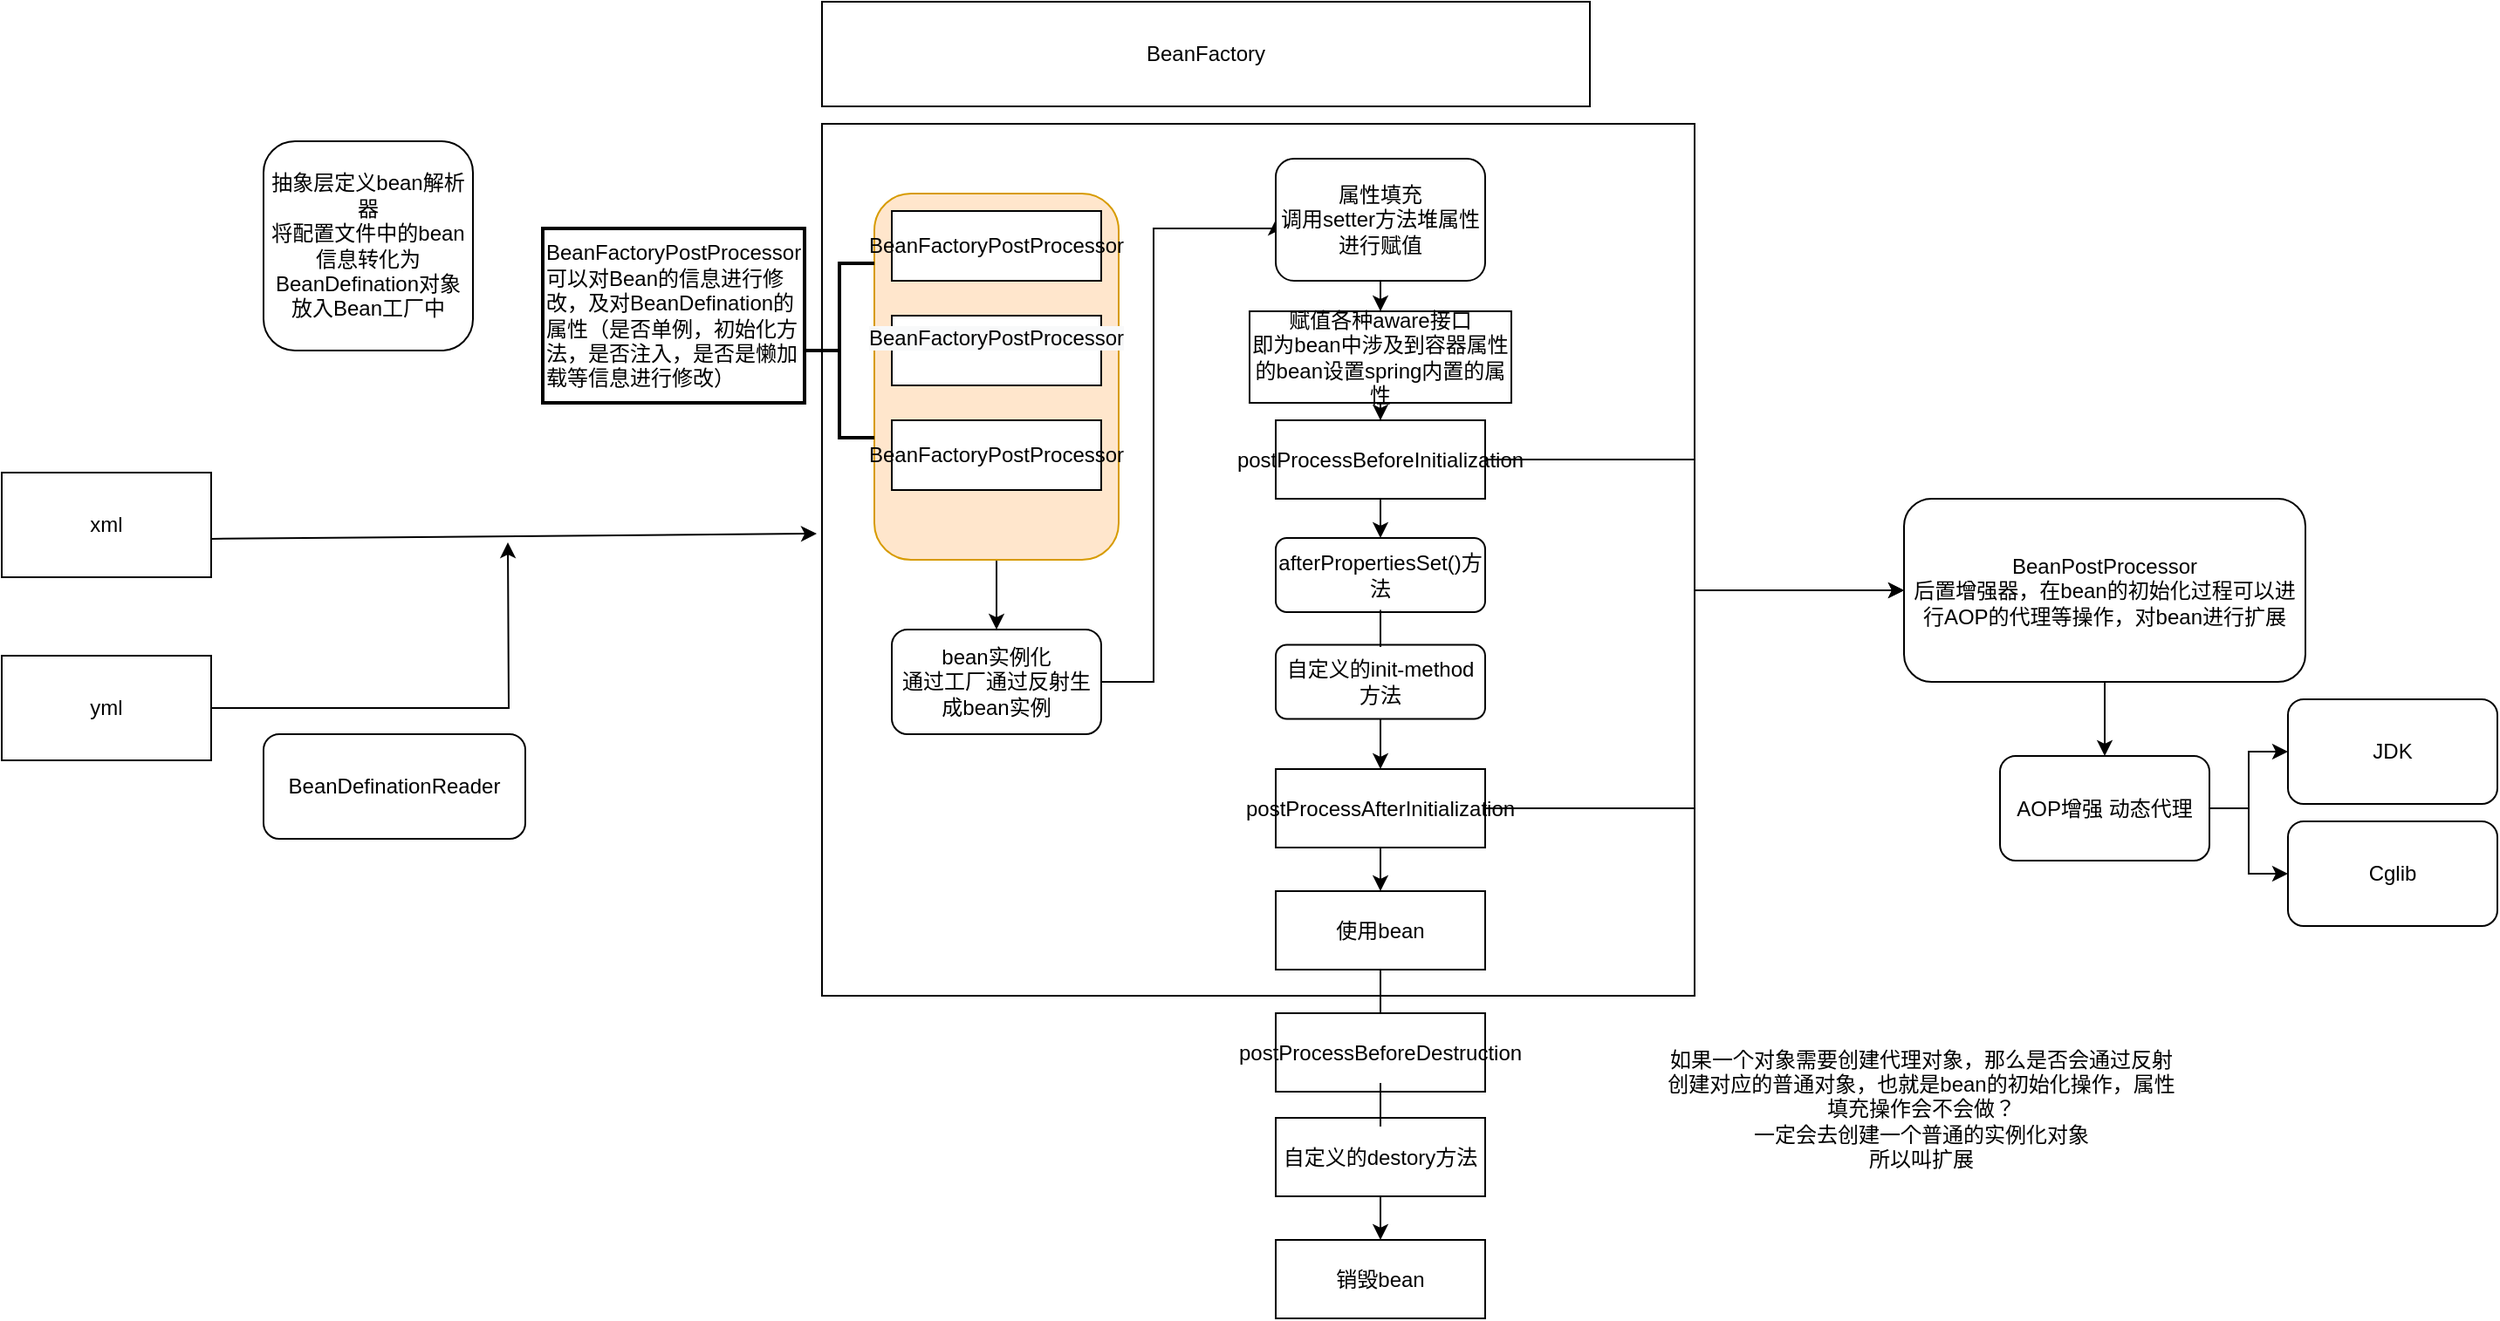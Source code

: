<mxfile version="20.2.8" type="github">
  <diagram id="UlHVcAD68Zj0mifvGkCI" name="第 1 页">
    <mxGraphModel dx="818" dy="1669" grid="1" gridSize="10" guides="1" tooltips="1" connect="1" arrows="1" fold="1" page="1" pageScale="1" pageWidth="827" pageHeight="1169" math="0" shadow="0">
      <root>
        <mxCell id="0" />
        <mxCell id="1" parent="0" />
        <mxCell id="tXmrCc0qoYKCxtDVC8vD-1" value="xml" style="rounded=0;whiteSpace=wrap;html=1;" parent="1" vertex="1">
          <mxGeometry x="20" y="160" width="120" height="60" as="geometry" />
        </mxCell>
        <mxCell id="tXmrCc0qoYKCxtDVC8vD-6" style="edgeStyle=orthogonalEdgeStyle;rounded=0;orthogonalLoop=1;jettySize=auto;html=1;" parent="1" source="tXmrCc0qoYKCxtDVC8vD-2" edge="1">
          <mxGeometry relative="1" as="geometry">
            <mxPoint x="310" y="200" as="targetPoint" />
          </mxGeometry>
        </mxCell>
        <mxCell id="tXmrCc0qoYKCxtDVC8vD-2" value="yml" style="rounded=0;whiteSpace=wrap;html=1;" parent="1" vertex="1">
          <mxGeometry x="20" y="265" width="120" height="60" as="geometry" />
        </mxCell>
        <mxCell id="tXmrCc0qoYKCxtDVC8vD-3" value="抽象层定义bean解析器&lt;br&gt;将配置文件中的bean信息转化为BeanDefination对象放入Bean工厂中" style="rounded=1;whiteSpace=wrap;html=1;" parent="1" vertex="1">
          <mxGeometry x="170" y="-30" width="120" height="120" as="geometry" />
        </mxCell>
        <mxCell id="tXmrCc0qoYKCxtDVC8vD-4" value="BeanDefinationReader" style="rounded=1;whiteSpace=wrap;html=1;" parent="1" vertex="1">
          <mxGeometry x="170" y="310" width="150" height="60" as="geometry" />
        </mxCell>
        <mxCell id="tXmrCc0qoYKCxtDVC8vD-5" value="" style="endArrow=classic;html=1;rounded=0;exitX=1.003;exitY=0.633;exitDx=0;exitDy=0;exitPerimeter=0;entryX=-0.006;entryY=0.47;entryDx=0;entryDy=0;entryPerimeter=0;" parent="1" source="tXmrCc0qoYKCxtDVC8vD-1" target="tXmrCc0qoYKCxtDVC8vD-7" edge="1">
          <mxGeometry width="50" height="50" relative="1" as="geometry">
            <mxPoint x="150" y="158" as="sourcePoint" />
            <mxPoint x="480" y="198" as="targetPoint" />
          </mxGeometry>
        </mxCell>
        <mxCell id="tXmrCc0qoYKCxtDVC8vD-9" value="BeanFactory" style="rounded=0;whiteSpace=wrap;html=1;" parent="1" vertex="1">
          <mxGeometry x="490" y="-110" width="440" height="60" as="geometry" />
        </mxCell>
        <mxCell id="tXmrCc0qoYKCxtDVC8vD-7" value="" style="whiteSpace=wrap;html=1;aspect=fixed;" parent="1" vertex="1">
          <mxGeometry x="490" y="-40" width="500" height="500" as="geometry" />
        </mxCell>
        <mxCell id="tXmrCc0qoYKCxtDVC8vD-29" style="edgeStyle=orthogonalEdgeStyle;rounded=0;orthogonalLoop=1;jettySize=auto;html=1;entryX=0;entryY=0.5;entryDx=0;entryDy=0;" parent="1" source="tXmrCc0qoYKCxtDVC8vD-10" target="tXmrCc0qoYKCxtDVC8vD-24" edge="1">
          <mxGeometry relative="1" as="geometry">
            <Array as="points">
              <mxPoint x="680" y="280" />
              <mxPoint x="680" y="20" />
            </Array>
          </mxGeometry>
        </mxCell>
        <mxCell id="tXmrCc0qoYKCxtDVC8vD-10" value="bean实例化&lt;br&gt;通过工厂通过反射生成bean实例" style="rounded=1;whiteSpace=wrap;html=1;" parent="1" vertex="1">
          <mxGeometry x="530" y="250" width="120" height="60" as="geometry" />
        </mxCell>
        <mxCell id="tXmrCc0qoYKCxtDVC8vD-23" style="edgeStyle=orthogonalEdgeStyle;rounded=0;orthogonalLoop=1;jettySize=auto;html=1;" parent="1" source="tXmrCc0qoYKCxtDVC8vD-14" target="tXmrCc0qoYKCxtDVC8vD-10" edge="1">
          <mxGeometry relative="1" as="geometry" />
        </mxCell>
        <mxCell id="tXmrCc0qoYKCxtDVC8vD-14" value="" style="rounded=1;whiteSpace=wrap;html=1;fillColor=#ffe6cc;strokeColor=#d79b00;" parent="1" vertex="1">
          <mxGeometry x="520" width="140" height="210" as="geometry" />
        </mxCell>
        <mxCell id="tXmrCc0qoYKCxtDVC8vD-11" value="&#xa;&lt;span style=&quot;color: rgb(0, 0, 0); font-family: Helvetica; font-size: 12px; font-style: normal; font-variant-ligatures: normal; font-variant-caps: normal; font-weight: 400; letter-spacing: normal; orphans: 2; text-align: left; text-indent: 0px; text-transform: none; widows: 2; word-spacing: 0px; -webkit-text-stroke-width: 0px; background-color: rgb(248, 249, 250); text-decoration-thickness: initial; text-decoration-style: initial; text-decoration-color: initial; float: none; display: inline !important;&quot;&gt;BeanFactoryPostProcessor&lt;/span&gt;&#xa;&#xa;" style="rounded=0;whiteSpace=wrap;html=1;" parent="1" vertex="1">
          <mxGeometry x="530" y="70" width="120" height="40" as="geometry" />
        </mxCell>
        <mxCell id="tXmrCc0qoYKCxtDVC8vD-12" value="&lt;span style=&quot;text-align: left;&quot;&gt;BeanFactoryPostProcessor&lt;/span&gt;" style="rounded=0;whiteSpace=wrap;html=1;" parent="1" vertex="1">
          <mxGeometry x="530" y="130" width="120" height="40" as="geometry" />
        </mxCell>
        <mxCell id="tXmrCc0qoYKCxtDVC8vD-13" value="&lt;span style=&quot;text-align: left;&quot;&gt;BeanFactoryPostProcessor&lt;/span&gt;" style="rounded=0;whiteSpace=wrap;html=1;" parent="1" vertex="1">
          <mxGeometry x="530" y="10" width="120" height="40" as="geometry" />
        </mxCell>
        <mxCell id="tXmrCc0qoYKCxtDVC8vD-16" value="" style="strokeWidth=2;html=1;shape=mxgraph.flowchart.annotation_2;align=left;labelPosition=right;pointerEvents=1;" parent="1" vertex="1">
          <mxGeometry x="480" y="40" width="40" height="100" as="geometry" />
        </mxCell>
        <mxCell id="tXmrCc0qoYKCxtDVC8vD-17" value="BeanFactoryPostProcessor&lt;br&gt;可以对Bean的信息进行修改，及对BeanDefination的属性（是否单例，初始化方法，是否注入，是否是懒加载等信息进行修改）" style="whiteSpace=wrap;html=1;align=left;strokeWidth=2;" parent="1" vertex="1">
          <mxGeometry x="330" y="20" width="150" height="100" as="geometry" />
        </mxCell>
        <mxCell id="tXmrCc0qoYKCxtDVC8vD-32" style="edgeStyle=orthogonalEdgeStyle;rounded=0;orthogonalLoop=1;jettySize=auto;html=1;" parent="1" source="tXmrCc0qoYKCxtDVC8vD-24" target="tXmrCc0qoYKCxtDVC8vD-30" edge="1">
          <mxGeometry relative="1" as="geometry" />
        </mxCell>
        <mxCell id="tXmrCc0qoYKCxtDVC8vD-24" value="属性填充&lt;br&gt;调用setter方法堆属性进行赋值" style="rounded=1;whiteSpace=wrap;html=1;" parent="1" vertex="1">
          <mxGeometry x="750" y="-20" width="120" height="70" as="geometry" />
        </mxCell>
        <mxCell id="tXmrCc0qoYKCxtDVC8vD-33" style="edgeStyle=orthogonalEdgeStyle;rounded=0;orthogonalLoop=1;jettySize=auto;html=1;entryX=0.5;entryY=0;entryDx=0;entryDy=0;" parent="1" source="tXmrCc0qoYKCxtDVC8vD-30" target="tXmrCc0qoYKCxtDVC8vD-31" edge="1">
          <mxGeometry relative="1" as="geometry" />
        </mxCell>
        <mxCell id="tXmrCc0qoYKCxtDVC8vD-30" value="&lt;div class=&quot;lake-content&quot;&gt;赋值各种aware接口&lt;/div&gt;&lt;div class=&quot;lake-content&quot;&gt;即为bean中涉及到容器属性的bean设置spring内置的属性&lt;/div&gt;" style="rounded=0;whiteSpace=wrap;html=1;" parent="1" vertex="1">
          <mxGeometry x="735" y="67.5" width="150" height="52.5" as="geometry" />
        </mxCell>
        <mxCell id="tXmrCc0qoYKCxtDVC8vD-35" style="edgeStyle=orthogonalEdgeStyle;rounded=0;orthogonalLoop=1;jettySize=auto;html=1;entryX=0.5;entryY=0;entryDx=0;entryDy=0;" parent="1" source="tXmrCc0qoYKCxtDVC8vD-31" target="tXmrCc0qoYKCxtDVC8vD-34" edge="1">
          <mxGeometry relative="1" as="geometry" />
        </mxCell>
        <mxCell id="tXmrCc0qoYKCxtDVC8vD-39" style="edgeStyle=orthogonalEdgeStyle;rounded=0;orthogonalLoop=1;jettySize=auto;html=1;entryX=0;entryY=0.5;entryDx=0;entryDy=0;" parent="1" source="tXmrCc0qoYKCxtDVC8vD-31" target="tXmrCc0qoYKCxtDVC8vD-41" edge="1">
          <mxGeometry relative="1" as="geometry">
            <mxPoint x="1020" y="152.5" as="targetPoint" />
          </mxGeometry>
        </mxCell>
        <mxCell id="tXmrCc0qoYKCxtDVC8vD-31" value="postProcessBeforeInitialization" style="rounded=0;whiteSpace=wrap;html=1;" parent="1" vertex="1">
          <mxGeometry x="750" y="130" width="120" height="45" as="geometry" />
        </mxCell>
        <mxCell id="tXmrCc0qoYKCxtDVC8vD-37" value="" style="edgeStyle=orthogonalEdgeStyle;rounded=0;orthogonalLoop=1;jettySize=auto;html=1;startArrow=none;" parent="1" source="RdK4mdnQ-tFFZLlzZody-1" target="tXmrCc0qoYKCxtDVC8vD-36" edge="1">
          <mxGeometry relative="1" as="geometry" />
        </mxCell>
        <mxCell id="tXmrCc0qoYKCxtDVC8vD-34" value="afterPropertiesSet()方法" style="rounded=1;whiteSpace=wrap;html=1;" parent="1" vertex="1">
          <mxGeometry x="750" y="197.5" width="120" height="42.5" as="geometry" />
        </mxCell>
        <mxCell id="tXmrCc0qoYKCxtDVC8vD-40" style="edgeStyle=orthogonalEdgeStyle;rounded=0;orthogonalLoop=1;jettySize=auto;html=1;entryX=0;entryY=0.5;entryDx=0;entryDy=0;" parent="1" source="tXmrCc0qoYKCxtDVC8vD-36" target="tXmrCc0qoYKCxtDVC8vD-41" edge="1">
          <mxGeometry relative="1" as="geometry">
            <mxPoint x="1010" y="160" as="targetPoint" />
          </mxGeometry>
        </mxCell>
        <mxCell id="tXmrCc0qoYKCxtDVC8vD-44" value="" style="edgeStyle=orthogonalEdgeStyle;rounded=0;orthogonalLoop=1;jettySize=auto;html=1;" parent="1" source="tXmrCc0qoYKCxtDVC8vD-36" target="tXmrCc0qoYKCxtDVC8vD-43" edge="1">
          <mxGeometry relative="1" as="geometry" />
        </mxCell>
        <mxCell id="tXmrCc0qoYKCxtDVC8vD-36" value="&lt;div class=&quot;lake-content&quot;&gt;&lt;span class=&quot;ne-text&quot;&gt;postProcessAfterInitialization&lt;/span&gt;&lt;/div&gt;" style="rounded=0;whiteSpace=wrap;html=1;" parent="1" vertex="1">
          <mxGeometry x="750" y="330" width="120" height="45" as="geometry" />
        </mxCell>
        <mxCell id="RdK4mdnQ-tFFZLlzZody-9" value="" style="edgeStyle=orthogonalEdgeStyle;rounded=0;orthogonalLoop=1;jettySize=auto;html=1;" edge="1" parent="1" source="tXmrCc0qoYKCxtDVC8vD-41" target="RdK4mdnQ-tFFZLlzZody-8">
          <mxGeometry relative="1" as="geometry" />
        </mxCell>
        <mxCell id="tXmrCc0qoYKCxtDVC8vD-41" value="BeanPostProcessor&lt;br&gt;后置增强器，在bean的初始化过程可以进行AOP的代理等操作，对bean进行扩展" style="rounded=1;whiteSpace=wrap;html=1;" parent="1" vertex="1">
          <mxGeometry x="1110" y="175" width="230" height="105" as="geometry" />
        </mxCell>
        <mxCell id="tXmrCc0qoYKCxtDVC8vD-46" value="" style="edgeStyle=orthogonalEdgeStyle;rounded=0;orthogonalLoop=1;jettySize=auto;html=1;startArrow=none;" parent="1" source="RdK4mdnQ-tFFZLlzZody-5" target="tXmrCc0qoYKCxtDVC8vD-45" edge="1">
          <mxGeometry relative="1" as="geometry" />
        </mxCell>
        <mxCell id="tXmrCc0qoYKCxtDVC8vD-43" value="&lt;div class=&quot;lake-content&quot;&gt;使用bean&lt;/div&gt;" style="rounded=0;whiteSpace=wrap;html=1;" parent="1" vertex="1">
          <mxGeometry x="750" y="400" width="120" height="45" as="geometry" />
        </mxCell>
        <mxCell id="tXmrCc0qoYKCxtDVC8vD-45" value="&lt;div class=&quot;lake-content&quot;&gt;销毁bean&lt;/div&gt;" style="rounded=0;whiteSpace=wrap;html=1;" parent="1" vertex="1">
          <mxGeometry x="750" y="600" width="120" height="45" as="geometry" />
        </mxCell>
        <mxCell id="RdK4mdnQ-tFFZLlzZody-1" value="自定义的init-method方法" style="rounded=1;whiteSpace=wrap;html=1;" vertex="1" parent="1">
          <mxGeometry x="750" y="258.75" width="120" height="42.5" as="geometry" />
        </mxCell>
        <mxCell id="RdK4mdnQ-tFFZLlzZody-2" value="" style="edgeStyle=orthogonalEdgeStyle;rounded=0;orthogonalLoop=1;jettySize=auto;html=1;endArrow=none;" edge="1" parent="1" source="tXmrCc0qoYKCxtDVC8vD-34" target="RdK4mdnQ-tFFZLlzZody-1">
          <mxGeometry relative="1" as="geometry">
            <mxPoint x="810" y="240" as="sourcePoint" />
            <mxPoint x="810" y="330" as="targetPoint" />
          </mxGeometry>
        </mxCell>
        <mxCell id="RdK4mdnQ-tFFZLlzZody-3" value="&lt;div class=&quot;lake-content&quot;&gt;postProcessBeforeDestruction&lt;/div&gt;" style="rounded=0;whiteSpace=wrap;html=1;" vertex="1" parent="1">
          <mxGeometry x="750" y="470" width="120" height="45" as="geometry" />
        </mxCell>
        <mxCell id="RdK4mdnQ-tFFZLlzZody-4" value="" style="edgeStyle=orthogonalEdgeStyle;rounded=0;orthogonalLoop=1;jettySize=auto;html=1;endArrow=none;" edge="1" parent="1" source="tXmrCc0qoYKCxtDVC8vD-43" target="RdK4mdnQ-tFFZLlzZody-3">
          <mxGeometry relative="1" as="geometry">
            <mxPoint x="810" y="445" as="sourcePoint" />
            <mxPoint x="810" y="562" as="targetPoint" />
          </mxGeometry>
        </mxCell>
        <mxCell id="RdK4mdnQ-tFFZLlzZody-5" value="&lt;div class=&quot;lake-content&quot;&gt;自定义的destory方法&lt;/div&gt;" style="rounded=0;whiteSpace=wrap;html=1;" vertex="1" parent="1">
          <mxGeometry x="750" y="530" width="120" height="45" as="geometry" />
        </mxCell>
        <mxCell id="RdK4mdnQ-tFFZLlzZody-6" value="" style="edgeStyle=orthogonalEdgeStyle;rounded=0;orthogonalLoop=1;jettySize=auto;html=1;startArrow=none;endArrow=none;" edge="1" parent="1" source="RdK4mdnQ-tFFZLlzZody-3" target="RdK4mdnQ-tFFZLlzZody-5">
          <mxGeometry relative="1" as="geometry">
            <mxPoint x="810" y="515" as="sourcePoint" />
            <mxPoint x="810" y="620" as="targetPoint" />
          </mxGeometry>
        </mxCell>
        <mxCell id="RdK4mdnQ-tFFZLlzZody-11" value="" style="edgeStyle=orthogonalEdgeStyle;rounded=0;orthogonalLoop=1;jettySize=auto;html=1;" edge="1" parent="1" source="RdK4mdnQ-tFFZLlzZody-8" target="RdK4mdnQ-tFFZLlzZody-10">
          <mxGeometry relative="1" as="geometry" />
        </mxCell>
        <mxCell id="RdK4mdnQ-tFFZLlzZody-13" style="edgeStyle=orthogonalEdgeStyle;rounded=0;orthogonalLoop=1;jettySize=auto;html=1;exitX=1;exitY=0.5;exitDx=0;exitDy=0;" edge="1" parent="1" source="RdK4mdnQ-tFFZLlzZody-8" target="RdK4mdnQ-tFFZLlzZody-12">
          <mxGeometry relative="1" as="geometry" />
        </mxCell>
        <mxCell id="RdK4mdnQ-tFFZLlzZody-8" value="AOP增强 动态代理" style="whiteSpace=wrap;html=1;rounded=1;" vertex="1" parent="1">
          <mxGeometry x="1165" y="322.5" width="120" height="60" as="geometry" />
        </mxCell>
        <mxCell id="RdK4mdnQ-tFFZLlzZody-10" value="JDK" style="whiteSpace=wrap;html=1;rounded=1;" vertex="1" parent="1">
          <mxGeometry x="1330" y="290" width="120" height="60" as="geometry" />
        </mxCell>
        <mxCell id="RdK4mdnQ-tFFZLlzZody-12" value="Cglib" style="whiteSpace=wrap;html=1;rounded=1;" vertex="1" parent="1">
          <mxGeometry x="1330" y="360" width="120" height="60" as="geometry" />
        </mxCell>
        <mxCell id="RdK4mdnQ-tFFZLlzZody-14" value="如果一个对象需要创建代理对象，那么是否会通过反射创建对应的普通对象，也就是bean的初始化操作，属性填充操作会不会做？&lt;br&gt;一定会去创建一个普通的实例化对象&lt;br&gt;所以叫扩展" style="text;html=1;strokeColor=none;fillColor=none;align=center;verticalAlign=middle;whiteSpace=wrap;rounded=0;" vertex="1" parent="1">
          <mxGeometry x="970" y="490" width="300" height="70" as="geometry" />
        </mxCell>
      </root>
    </mxGraphModel>
  </diagram>
</mxfile>

